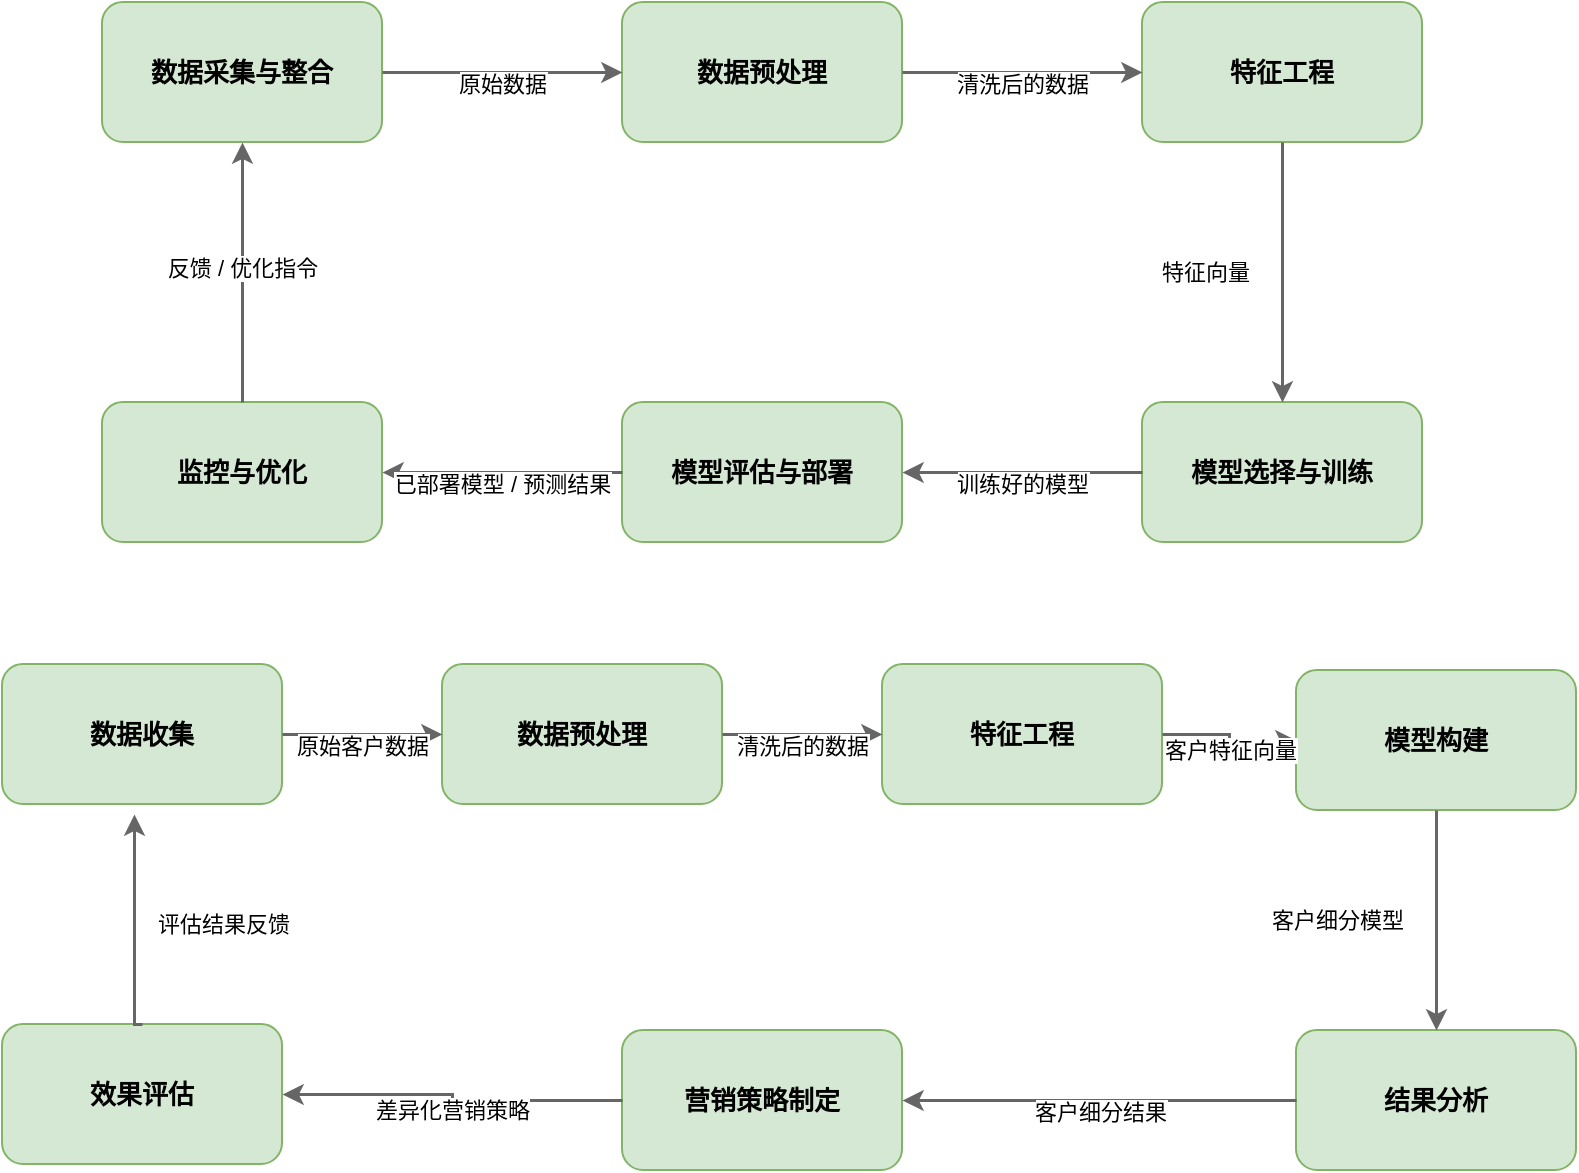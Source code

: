 <mxfile version="26.1.3">
  <diagram name="机器学习流程" id="mR5CZb8NZR7Opi7pL1JN">
    <mxGraphModel dx="1363" dy="803" grid="0" gridSize="10" guides="1" tooltips="1" connect="1" arrows="1" fold="1" page="1" pageScale="1" pageWidth="827" pageHeight="1169" math="0" shadow="0">
      <root>
        <mxCell id="0" />
        <mxCell id="1" parent="0" />
        <mxCell id="01e7L2XecgdJmItVDrz7-37" value="数据采集与整合" style="rounded=1;whiteSpace=wrap;html=1;fillColor=#d5e8d4;strokeColor=#82b366;fontStyle=1;fontSize=13;" vertex="1" parent="1">
          <mxGeometry x="80" y="100" width="140" height="70" as="geometry" />
        </mxCell>
        <mxCell id="01e7L2XecgdJmItVDrz7-38" value="数据预处理" style="rounded=1;whiteSpace=wrap;html=1;fillColor=#d5e8d4;strokeColor=#82b366;fontStyle=1;fontSize=13;" vertex="1" parent="1">
          <mxGeometry x="340" y="100" width="140" height="70" as="geometry" />
        </mxCell>
        <mxCell id="01e7L2XecgdJmItVDrz7-39" value="特征工程" style="rounded=1;whiteSpace=wrap;html=1;fillColor=#d5e8d4;strokeColor=#82b366;fontStyle=1;fontSize=13;" vertex="1" parent="1">
          <mxGeometry x="600" y="100" width="140" height="70" as="geometry" />
        </mxCell>
        <mxCell id="01e7L2XecgdJmItVDrz7-40" value="模型选择与训练" style="rounded=1;whiteSpace=wrap;html=1;fillColor=#d5e8d4;strokeColor=#82b366;fontStyle=1;fontSize=13;" vertex="1" parent="1">
          <mxGeometry x="600" y="300" width="140" height="70" as="geometry" />
        </mxCell>
        <mxCell id="01e7L2XecgdJmItVDrz7-41" value="模型评估与部署" style="rounded=1;whiteSpace=wrap;html=1;fillColor=#d5e8d4;strokeColor=#82b366;fontStyle=1;fontSize=13;" vertex="1" parent="1">
          <mxGeometry x="340" y="300" width="140" height="70" as="geometry" />
        </mxCell>
        <mxCell id="01e7L2XecgdJmItVDrz7-42" value="监控与优化" style="rounded=1;whiteSpace=wrap;html=1;fillColor=#d5e8d4;strokeColor=#82b366;fontStyle=1;fontSize=13;" vertex="1" parent="1">
          <mxGeometry x="80" y="300" width="140" height="70" as="geometry" />
        </mxCell>
        <mxCell id="01e7L2XecgdJmItVDrz7-43" value="原始数据" style="edgeStyle=orthogonalEdgeStyle;rounded=0;orthogonalLoop=1;jettySize=auto;html=1;exitX=1;exitY=0.5;exitDx=0;exitDy=0;entryX=0;entryY=0.5;entryDx=0;entryDy=0;endArrow=classic;endFill=1;strokeColor=#666666;strokeWidth=1.5;fontSize=11;verticalAlign=bottom;" edge="1" parent="1" source="01e7L2XecgdJmItVDrz7-37" target="01e7L2XecgdJmItVDrz7-38">
          <mxGeometry relative="1" as="geometry">
            <mxPoint y="15" as="offset" />
          </mxGeometry>
        </mxCell>
        <mxCell id="01e7L2XecgdJmItVDrz7-44" value="清洗后的数据" style="edgeStyle=orthogonalEdgeStyle;rounded=0;orthogonalLoop=1;jettySize=auto;html=1;exitX=1;exitY=0.5;exitDx=0;exitDy=0;entryX=0;entryY=0.5;entryDx=0;entryDy=0;endArrow=classic;endFill=1;strokeColor=#666666;strokeWidth=1.5;fontSize=11;verticalAlign=bottom;" edge="1" parent="1" source="01e7L2XecgdJmItVDrz7-38" target="01e7L2XecgdJmItVDrz7-39">
          <mxGeometry relative="1" as="geometry">
            <mxPoint y="15" as="offset" />
          </mxGeometry>
        </mxCell>
        <mxCell id="01e7L2XecgdJmItVDrz7-45" value="特征向量" style="edgeStyle=orthogonalEdgeStyle;rounded=0;orthogonalLoop=1;jettySize=auto;html=1;exitX=0.5;exitY=1;exitDx=0;exitDy=0;entryX=0.5;entryY=0;entryDx=0;entryDy=0;endArrow=classic;endFill=1;strokeColor=#666666;strokeWidth=1.5;fontSize=11;verticalAlign=middle;align=right;" edge="1" parent="1" source="01e7L2XecgdJmItVDrz7-39" target="01e7L2XecgdJmItVDrz7-40">
          <mxGeometry relative="1" as="geometry">
            <mxPoint x="-15" as="offset" />
          </mxGeometry>
        </mxCell>
        <mxCell id="01e7L2XecgdJmItVDrz7-46" value="训练好的模型" style="edgeStyle=orthogonalEdgeStyle;rounded=0;orthogonalLoop=1;jettySize=auto;html=1;exitX=0;exitY=0.5;exitDx=0;exitDy=0;entryX=1;entryY=0.5;entryDx=0;entryDy=0;endArrow=classic;endFill=1;strokeColor=#666666;strokeWidth=1.5;fontSize=11;verticalAlign=bottom;" edge="1" parent="1" source="01e7L2XecgdJmItVDrz7-40" target="01e7L2XecgdJmItVDrz7-41">
          <mxGeometry relative="1" as="geometry">
            <mxPoint y="15" as="offset" />
          </mxGeometry>
        </mxCell>
        <mxCell id="01e7L2XecgdJmItVDrz7-47" value="已部署模型 / 预测结果" style="edgeStyle=orthogonalEdgeStyle;rounded=0;orthogonalLoop=1;jettySize=auto;html=1;exitX=0;exitY=0.5;exitDx=0;exitDy=0;entryX=1;entryY=0.5;entryDx=0;entryDy=0;endArrow=classic;endFill=1;strokeColor=#666666;strokeWidth=1.5;fontSize=11;verticalAlign=bottom;" edge="1" parent="1" source="01e7L2XecgdJmItVDrz7-41" target="01e7L2XecgdJmItVDrz7-42">
          <mxGeometry relative="1" as="geometry">
            <mxPoint y="15" as="offset" />
          </mxGeometry>
        </mxCell>
        <mxCell id="01e7L2XecgdJmItVDrz7-48" value="反馈 / 优化指令" style="edgeStyle=orthogonalEdgeStyle;rounded=0;orthogonalLoop=1;jettySize=auto;html=1;exitX=0.5;exitY=0;exitDx=0;exitDy=0;endArrow=classic;endFill=1;strokeColor=#666666;strokeWidth=1.5;fontSize=11;verticalAlign=top;entryX=0.5;entryY=1;entryDx=0;entryDy=0;" edge="1" parent="1" source="01e7L2XecgdJmItVDrz7-42" target="01e7L2XecgdJmItVDrz7-37">
          <mxGeometry relative="1" as="geometry">
            <Array as="points">
              <mxPoint x="150" y="170" />
              <mxPoint x="150" y="170" />
            </Array>
            <mxPoint y="-15" as="offset" />
            <mxPoint y="420" as="sourcePoint" />
            <mxPoint x="-160" y="370" as="targetPoint" />
          </mxGeometry>
        </mxCell>
        <mxCell id="01e7L2XecgdJmItVDrz7-49" value="数据收集" style="rounded=1;whiteSpace=wrap;html=1;fillColor=#d5e8d4;strokeColor=#82b366;fontStyle=1;fontSize=13;" vertex="1" parent="1">
          <mxGeometry x="30" y="431" width="140" height="70" as="geometry" />
        </mxCell>
        <mxCell id="01e7L2XecgdJmItVDrz7-50" value="数据预处理" style="rounded=1;whiteSpace=wrap;html=1;fillColor=#d5e8d4;strokeColor=#82b366;fontStyle=1;fontSize=13;" vertex="1" parent="1">
          <mxGeometry x="250" y="431" width="140" height="70" as="geometry" />
        </mxCell>
        <mxCell id="01e7L2XecgdJmItVDrz7-51" value="特征工程" style="rounded=1;whiteSpace=wrap;html=1;fillColor=#d5e8d4;strokeColor=#82b366;fontStyle=1;fontSize=13;" vertex="1" parent="1">
          <mxGeometry x="470" y="431" width="140" height="70" as="geometry" />
        </mxCell>
        <mxCell id="01e7L2XecgdJmItVDrz7-52" value="模型构建" style="rounded=1;whiteSpace=wrap;html=1;fillColor=#d5e8d4;strokeColor=#82b366;fontStyle=1;fontSize=13;" vertex="1" parent="1">
          <mxGeometry x="677" y="434" width="140" height="70" as="geometry" />
        </mxCell>
        <mxCell id="01e7L2XecgdJmItVDrz7-53" value="结果分析" style="rounded=1;whiteSpace=wrap;html=1;fillColor=#d5e8d4;strokeColor=#82b366;fontStyle=1;fontSize=13;" vertex="1" parent="1">
          <mxGeometry x="677" y="614" width="140" height="70" as="geometry" />
        </mxCell>
        <mxCell id="01e7L2XecgdJmItVDrz7-54" value="营销策略制定" style="rounded=1;whiteSpace=wrap;html=1;fillColor=#d5e8d4;strokeColor=#82b366;fontStyle=1;fontSize=13;" vertex="1" parent="1">
          <mxGeometry x="340" y="614" width="140" height="70" as="geometry" />
        </mxCell>
        <mxCell id="01e7L2XecgdJmItVDrz7-55" value="效果评估" style="rounded=1;whiteSpace=wrap;html=1;fillColor=#d5e8d4;strokeColor=#82b366;fontStyle=1;fontSize=13;" vertex="1" parent="1">
          <mxGeometry x="30" y="611" width="140" height="70" as="geometry" />
        </mxCell>
        <mxCell id="01e7L2XecgdJmItVDrz7-56" value="原始客户数据" style="edgeStyle=orthogonalEdgeStyle;rounded=0;orthogonalLoop=1;jettySize=auto;html=1;exitX=1;exitY=0.5;exitDx=0;exitDy=0;entryX=0;entryY=0.5;entryDx=0;entryDy=0;endArrow=classic;endFill=1;strokeColor=#666666;strokeWidth=1.5;fontSize=11;verticalAlign=bottom;" edge="1" parent="1" source="01e7L2XecgdJmItVDrz7-49" target="01e7L2XecgdJmItVDrz7-50">
          <mxGeometry relative="1" as="geometry">
            <mxPoint y="15" as="offset" />
          </mxGeometry>
        </mxCell>
        <mxCell id="01e7L2XecgdJmItVDrz7-57" value="清洗后的数据" style="edgeStyle=orthogonalEdgeStyle;rounded=0;orthogonalLoop=1;jettySize=auto;html=1;exitX=1;exitY=0.5;exitDx=0;exitDy=0;entryX=0;entryY=0.5;entryDx=0;entryDy=0;endArrow=classic;endFill=1;strokeColor=#666666;strokeWidth=1.5;fontSize=11;verticalAlign=bottom;" edge="1" parent="1" source="01e7L2XecgdJmItVDrz7-50" target="01e7L2XecgdJmItVDrz7-51">
          <mxGeometry relative="1" as="geometry">
            <mxPoint y="15" as="offset" />
          </mxGeometry>
        </mxCell>
        <mxCell id="01e7L2XecgdJmItVDrz7-58" value="客户特征向量" style="edgeStyle=orthogonalEdgeStyle;rounded=0;orthogonalLoop=1;jettySize=auto;html=1;exitX=1;exitY=0.5;exitDx=0;exitDy=0;entryX=0;entryY=0.5;entryDx=0;entryDy=0;endArrow=classic;endFill=1;strokeColor=#666666;strokeWidth=1.5;fontSize=11;verticalAlign=bottom;" edge="1" parent="1" source="01e7L2XecgdJmItVDrz7-51" target="01e7L2XecgdJmItVDrz7-52">
          <mxGeometry relative="1" as="geometry">
            <mxPoint y="15" as="offset" />
          </mxGeometry>
        </mxCell>
        <mxCell id="01e7L2XecgdJmItVDrz7-59" value="客户细分模型" style="edgeStyle=orthogonalEdgeStyle;rounded=0;orthogonalLoop=1;jettySize=auto;html=1;exitX=0.5;exitY=1;exitDx=0;exitDy=0;entryX=0.5;entryY=0;entryDx=0;entryDy=0;endArrow=classic;endFill=1;strokeColor=#666666;strokeWidth=1.5;fontSize=11;verticalAlign=middle;align=right;" edge="1" parent="1" source="01e7L2XecgdJmItVDrz7-52" target="01e7L2XecgdJmItVDrz7-53">
          <mxGeometry relative="1" as="geometry">
            <mxPoint x="-15" as="offset" />
          </mxGeometry>
        </mxCell>
        <mxCell id="01e7L2XecgdJmItVDrz7-60" value="客户细分结果" style="edgeStyle=orthogonalEdgeStyle;rounded=0;orthogonalLoop=1;jettySize=auto;html=1;exitX=0;exitY=0.5;exitDx=0;exitDy=0;entryX=1;entryY=0.5;entryDx=0;entryDy=0;endArrow=classic;endFill=1;strokeColor=#666666;strokeWidth=1.5;fontSize=11;verticalAlign=bottom;" edge="1" parent="1" source="01e7L2XecgdJmItVDrz7-53" target="01e7L2XecgdJmItVDrz7-54">
          <mxGeometry relative="1" as="geometry">
            <mxPoint y="15" as="offset" />
          </mxGeometry>
        </mxCell>
        <mxCell id="01e7L2XecgdJmItVDrz7-61" value="差异化营销策略" style="edgeStyle=orthogonalEdgeStyle;rounded=0;orthogonalLoop=1;jettySize=auto;html=1;exitX=0;exitY=0.5;exitDx=0;exitDy=0;entryX=1;entryY=0.5;entryDx=0;entryDy=0;endArrow=classic;endFill=1;strokeColor=#666666;strokeWidth=1.5;fontSize=11;verticalAlign=bottom;" edge="1" parent="1" source="01e7L2XecgdJmItVDrz7-54" target="01e7L2XecgdJmItVDrz7-55">
          <mxGeometry relative="1" as="geometry">
            <mxPoint y="15" as="offset" />
          </mxGeometry>
        </mxCell>
        <mxCell id="01e7L2XecgdJmItVDrz7-62" value="评估结果反馈" style="edgeStyle=orthogonalEdgeStyle;rounded=0;orthogonalLoop=1;jettySize=auto;html=1;exitX=0.5;exitY=0;exitDx=0;exitDy=0;endArrow=classic;endFill=1;strokeColor=#666666;strokeWidth=1.5;fontSize=11;align=left;verticalAlign=middle;" edge="1" parent="1" source="01e7L2XecgdJmItVDrz7-55">
          <mxGeometry relative="1" as="geometry">
            <Array as="points">
              <mxPoint x="96" y="611" />
            </Array>
            <mxPoint x="10" as="offset" />
            <mxPoint x="96" y="506" as="targetPoint" />
          </mxGeometry>
        </mxCell>
      </root>
    </mxGraphModel>
  </diagram>
</mxfile>

